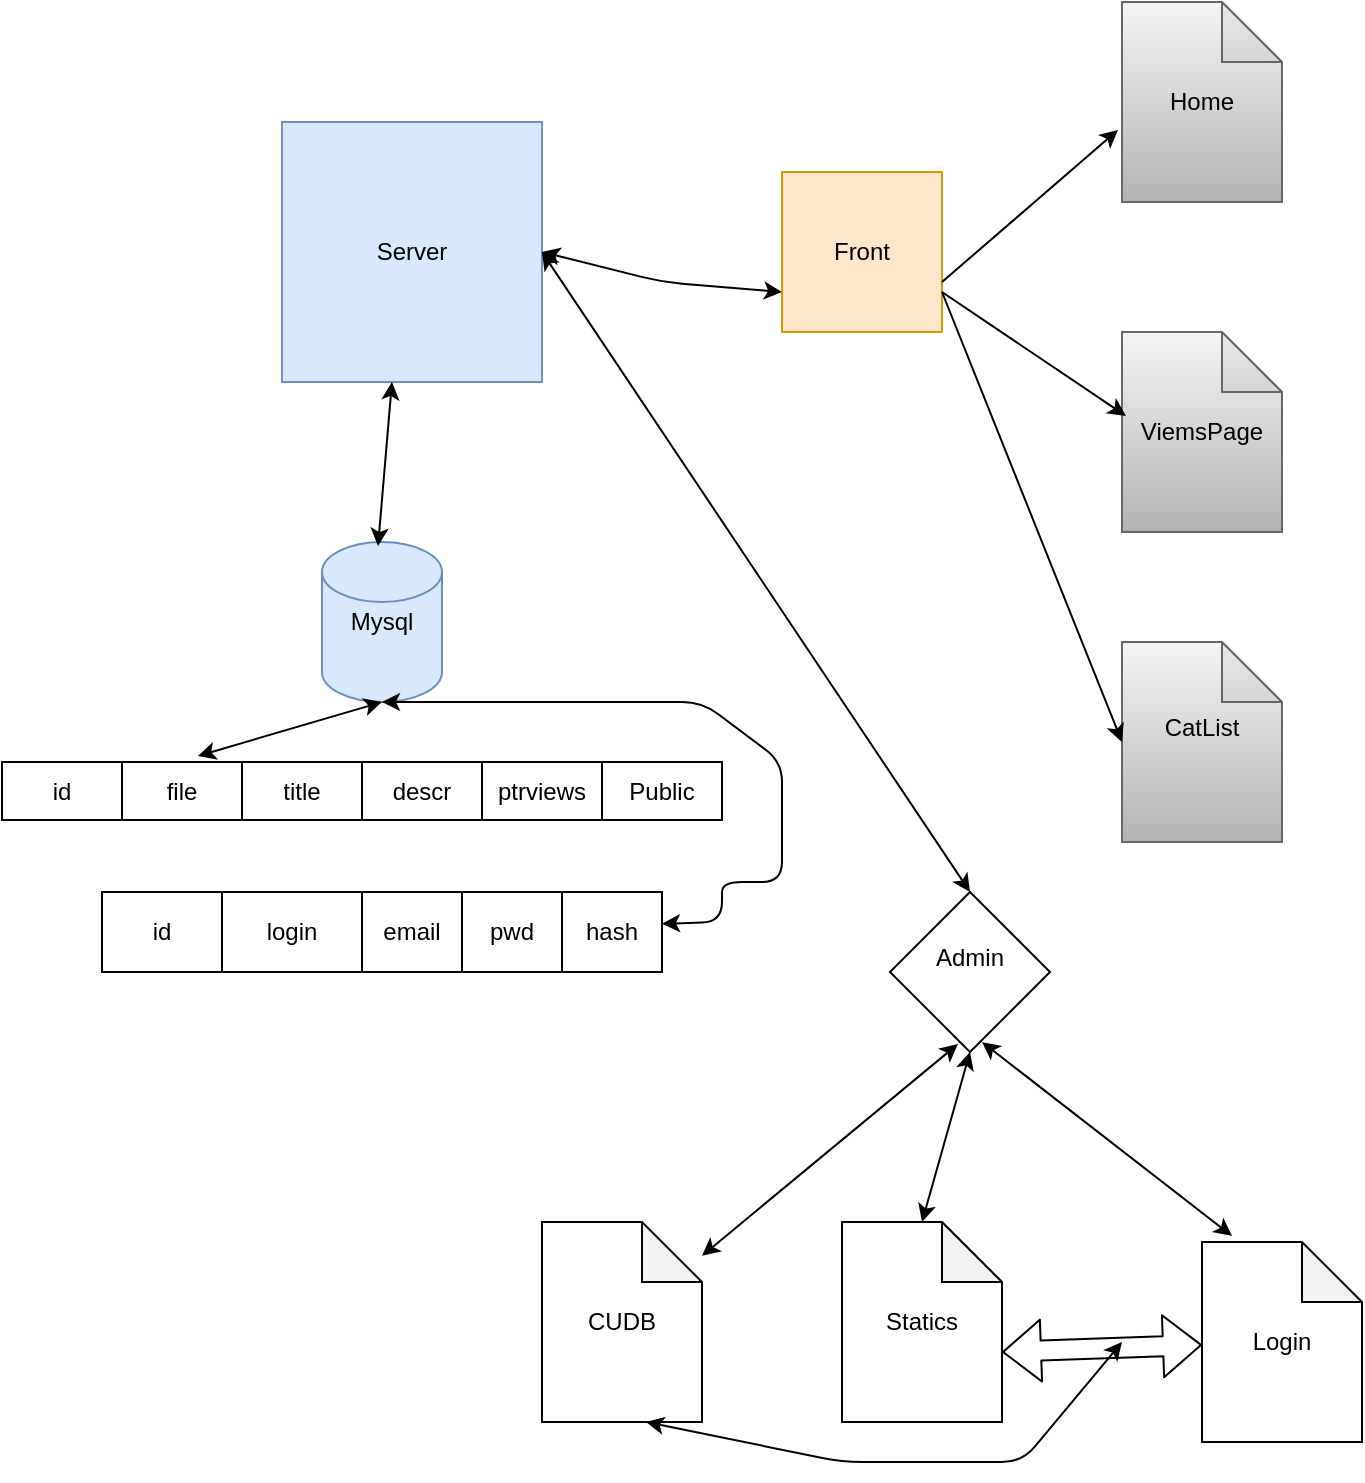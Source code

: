 <mxfile version="13.5.8" type="github">
  <diagram id="C5RBs43oDa-KdzZeNtuy" name="Page-1">
    <mxGraphModel dx="1609" dy="541" grid="1" gridSize="10" guides="1" tooltips="1" connect="1" arrows="1" fold="1" page="1" pageScale="1" pageWidth="827" pageHeight="1169" math="0" shadow="0">
      <root>
        <mxCell id="WIyWlLk6GJQsqaUBKTNV-0" />
        <mxCell id="WIyWlLk6GJQsqaUBKTNV-1" parent="WIyWlLk6GJQsqaUBKTNV-0" />
        <mxCell id="BJws64ASkt3ljexb0WcB-0" value="Server" style="whiteSpace=wrap;html=1;aspect=fixed;fillColor=#dae8fc;strokeColor=#6c8ebf;" vertex="1" parent="WIyWlLk6GJQsqaUBKTNV-1">
          <mxGeometry x="110" y="80" width="130" height="130" as="geometry" />
        </mxCell>
        <mxCell id="BJws64ASkt3ljexb0WcB-1" value="Front" style="whiteSpace=wrap;html=1;aspect=fixed;fillColor=#ffe6cc;strokeColor=#d79b00;" vertex="1" parent="WIyWlLk6GJQsqaUBKTNV-1">
          <mxGeometry x="360" y="105" width="80" height="80" as="geometry" />
        </mxCell>
        <mxCell id="BJws64ASkt3ljexb0WcB-2" value="" style="endArrow=classic;startArrow=classic;html=1;exitX=1;exitY=0.5;exitDx=0;exitDy=0;entryX=0;entryY=0.75;entryDx=0;entryDy=0;" edge="1" parent="WIyWlLk6GJQsqaUBKTNV-1" source="BJws64ASkt3ljexb0WcB-0" target="BJws64ASkt3ljexb0WcB-1">
          <mxGeometry width="50" height="50" relative="1" as="geometry">
            <mxPoint x="370" y="300" as="sourcePoint" />
            <mxPoint x="250" y="190" as="targetPoint" />
            <Array as="points">
              <mxPoint x="300" y="160" />
            </Array>
          </mxGeometry>
        </mxCell>
        <mxCell id="BJws64ASkt3ljexb0WcB-3" value="Home" style="shape=note;whiteSpace=wrap;html=1;backgroundOutline=1;darkOpacity=0.05;gradientColor=#b3b3b3;fillColor=#f5f5f5;strokeColor=#666666;" vertex="1" parent="WIyWlLk6GJQsqaUBKTNV-1">
          <mxGeometry x="530" y="20" width="80" height="100" as="geometry" />
        </mxCell>
        <mxCell id="BJws64ASkt3ljexb0WcB-4" value="ViemsPage" style="shape=note;whiteSpace=wrap;html=1;backgroundOutline=1;darkOpacity=0.05;gradientColor=#b3b3b3;fillColor=#f5f5f5;strokeColor=#666666;" vertex="1" parent="WIyWlLk6GJQsqaUBKTNV-1">
          <mxGeometry x="530" y="185" width="80" height="100" as="geometry" />
        </mxCell>
        <mxCell id="BJws64ASkt3ljexb0WcB-5" value="&lt;div&gt;CatList&lt;/div&gt;&lt;div&gt;&lt;br&gt;&lt;/div&gt;" style="shape=note;whiteSpace=wrap;html=1;backgroundOutline=1;darkOpacity=0.05;gradientColor=#b3b3b3;fillColor=#f5f5f5;strokeColor=#666666;" vertex="1" parent="WIyWlLk6GJQsqaUBKTNV-1">
          <mxGeometry x="530" y="340" width="80" height="100" as="geometry" />
        </mxCell>
        <mxCell id="BJws64ASkt3ljexb0WcB-6" value="" style="endArrow=classic;html=1;entryX=-0.025;entryY=0.64;entryDx=0;entryDy=0;entryPerimeter=0;" edge="1" parent="WIyWlLk6GJQsqaUBKTNV-1" target="BJws64ASkt3ljexb0WcB-3">
          <mxGeometry width="50" height="50" relative="1" as="geometry">
            <mxPoint x="440" y="160" as="sourcePoint" />
            <mxPoint x="490" y="110" as="targetPoint" />
          </mxGeometry>
        </mxCell>
        <mxCell id="BJws64ASkt3ljexb0WcB-7" value="" style="endArrow=classic;html=1;exitX=1;exitY=0.75;exitDx=0;exitDy=0;entryX=0.025;entryY=0.42;entryDx=0;entryDy=0;entryPerimeter=0;" edge="1" parent="WIyWlLk6GJQsqaUBKTNV-1" source="BJws64ASkt3ljexb0WcB-1" target="BJws64ASkt3ljexb0WcB-4">
          <mxGeometry width="50" height="50" relative="1" as="geometry">
            <mxPoint x="470" y="240" as="sourcePoint" />
            <mxPoint x="520" y="190" as="targetPoint" />
          </mxGeometry>
        </mxCell>
        <mxCell id="BJws64ASkt3ljexb0WcB-8" value="" style="endArrow=classic;html=1;entryX=0;entryY=0.5;entryDx=0;entryDy=0;entryPerimeter=0;exitX=1;exitY=0.75;exitDx=0;exitDy=0;" edge="1" parent="WIyWlLk6GJQsqaUBKTNV-1" source="BJws64ASkt3ljexb0WcB-1" target="BJws64ASkt3ljexb0WcB-5">
          <mxGeometry width="50" height="50" relative="1" as="geometry">
            <mxPoint x="370" y="300" as="sourcePoint" />
            <mxPoint x="520" y="380" as="targetPoint" />
          </mxGeometry>
        </mxCell>
        <mxCell id="BJws64ASkt3ljexb0WcB-9" value="Mysql" style="shape=cylinder2;whiteSpace=wrap;html=1;boundedLbl=1;backgroundOutline=1;size=15;fillColor=#dae8fc;strokeColor=#6c8ebf;" vertex="1" parent="WIyWlLk6GJQsqaUBKTNV-1">
          <mxGeometry x="130" y="290" width="60" height="80" as="geometry" />
        </mxCell>
        <mxCell id="BJws64ASkt3ljexb0WcB-10" value="" style="endArrow=classic;startArrow=classic;html=1;entryX=0.423;entryY=1;entryDx=0;entryDy=0;entryPerimeter=0;exitX=0.467;exitY=0.025;exitDx=0;exitDy=0;exitPerimeter=0;" edge="1" parent="WIyWlLk6GJQsqaUBKTNV-1" source="BJws64ASkt3ljexb0WcB-9" target="BJws64ASkt3ljexb0WcB-0">
          <mxGeometry width="50" height="50" relative="1" as="geometry">
            <mxPoint x="140" y="290" as="sourcePoint" />
            <mxPoint x="190" y="240" as="targetPoint" />
          </mxGeometry>
        </mxCell>
        <mxCell id="BJws64ASkt3ljexb0WcB-40" value="" style="endArrow=classic;startArrow=classic;html=1;entryX=0.5;entryY=1;entryDx=0;entryDy=0;entryPerimeter=0;exitX=0.272;exitY=-0.103;exitDx=0;exitDy=0;exitPerimeter=0;" edge="1" parent="WIyWlLk6GJQsqaUBKTNV-1" source="BJws64ASkt3ljexb0WcB-12" target="BJws64ASkt3ljexb0WcB-9">
          <mxGeometry width="50" height="50" relative="1" as="geometry">
            <mxPoint x="120" y="450" as="sourcePoint" />
            <mxPoint x="420" y="490" as="targetPoint" />
          </mxGeometry>
        </mxCell>
        <mxCell id="BJws64ASkt3ljexb0WcB-41" value="&lt;div&gt;Admin&lt;/div&gt;&lt;div&gt;&lt;br&gt;&lt;/div&gt;" style="rhombus;whiteSpace=wrap;html=1;" vertex="1" parent="WIyWlLk6GJQsqaUBKTNV-1">
          <mxGeometry x="414" y="465" width="80" height="80" as="geometry" />
        </mxCell>
        <mxCell id="BJws64ASkt3ljexb0WcB-42" value="" style="endArrow=classic;startArrow=classic;html=1;exitX=1;exitY=0.5;exitDx=0;exitDy=0;entryX=0.5;entryY=0;entryDx=0;entryDy=0;" edge="1" parent="WIyWlLk6GJQsqaUBKTNV-1" source="BJws64ASkt3ljexb0WcB-0" target="BJws64ASkt3ljexb0WcB-41">
          <mxGeometry width="50" height="50" relative="1" as="geometry">
            <mxPoint x="370" y="420" as="sourcePoint" />
            <mxPoint x="420" y="370" as="targetPoint" />
          </mxGeometry>
        </mxCell>
        <mxCell id="BJws64ASkt3ljexb0WcB-11" value="" style="shape=table;html=1;whiteSpace=wrap;startSize=0;container=1;collapsible=0;childLayout=tableLayout;" vertex="1" parent="WIyWlLk6GJQsqaUBKTNV-1">
          <mxGeometry x="-30" y="400" width="360" height="29" as="geometry" />
        </mxCell>
        <mxCell id="BJws64ASkt3ljexb0WcB-12" value="" style="shape=partialRectangle;html=1;whiteSpace=wrap;collapsible=0;dropTarget=0;pointerEvents=0;fillColor=none;top=0;left=0;bottom=0;right=0;points=[[0,0.5],[1,0.5]];portConstraint=eastwest;" vertex="1" parent="BJws64ASkt3ljexb0WcB-11">
          <mxGeometry width="360" height="29" as="geometry" />
        </mxCell>
        <mxCell id="BJws64ASkt3ljexb0WcB-13" value="id" style="shape=partialRectangle;html=1;whiteSpace=wrap;connectable=0;fillColor=none;top=0;left=0;bottom=0;right=0;overflow=hidden;" vertex="1" parent="BJws64ASkt3ljexb0WcB-12">
          <mxGeometry width="60" height="29" as="geometry" />
        </mxCell>
        <mxCell id="BJws64ASkt3ljexb0WcB-14" value="file" style="shape=partialRectangle;html=1;whiteSpace=wrap;connectable=0;fillColor=none;top=0;left=0;bottom=0;right=0;overflow=hidden;" vertex="1" parent="BJws64ASkt3ljexb0WcB-12">
          <mxGeometry x="60" width="60" height="29" as="geometry" />
        </mxCell>
        <mxCell id="BJws64ASkt3ljexb0WcB-15" value="title" style="shape=partialRectangle;html=1;whiteSpace=wrap;connectable=0;fillColor=none;top=0;left=0;bottom=0;right=0;overflow=hidden;" vertex="1" parent="BJws64ASkt3ljexb0WcB-12">
          <mxGeometry x="120" width="60" height="29" as="geometry" />
        </mxCell>
        <mxCell id="BJws64ASkt3ljexb0WcB-28" value="descr" style="shape=partialRectangle;html=1;whiteSpace=wrap;connectable=0;fillColor=none;top=0;left=0;bottom=0;right=0;overflow=hidden;" vertex="1" parent="BJws64ASkt3ljexb0WcB-12">
          <mxGeometry x="180" width="60" height="29" as="geometry" />
        </mxCell>
        <mxCell id="BJws64ASkt3ljexb0WcB-32" value="ptrviews" style="shape=partialRectangle;html=1;whiteSpace=wrap;connectable=0;fillColor=none;top=0;left=0;bottom=0;right=0;overflow=hidden;" vertex="1" parent="BJws64ASkt3ljexb0WcB-12">
          <mxGeometry x="240" width="60" height="29" as="geometry" />
        </mxCell>
        <mxCell id="BJws64ASkt3ljexb0WcB-36" value="Public" style="shape=partialRectangle;html=1;whiteSpace=wrap;connectable=0;fillColor=none;top=0;left=0;bottom=0;right=0;overflow=hidden;" vertex="1" parent="BJws64ASkt3ljexb0WcB-12">
          <mxGeometry x="300" width="60" height="29" as="geometry" />
        </mxCell>
        <mxCell id="BJws64ASkt3ljexb0WcB-43" value="CUDB" style="shape=note;whiteSpace=wrap;html=1;backgroundOutline=1;darkOpacity=0.05;" vertex="1" parent="WIyWlLk6GJQsqaUBKTNV-1">
          <mxGeometry x="240" y="630" width="80" height="100" as="geometry" />
        </mxCell>
        <mxCell id="BJws64ASkt3ljexb0WcB-44" value="Statics" style="shape=note;whiteSpace=wrap;html=1;backgroundOutline=1;darkOpacity=0.05;" vertex="1" parent="WIyWlLk6GJQsqaUBKTNV-1">
          <mxGeometry x="390" y="630" width="80" height="100" as="geometry" />
        </mxCell>
        <mxCell id="BJws64ASkt3ljexb0WcB-45" value="Login" style="shape=note;whiteSpace=wrap;html=1;backgroundOutline=1;darkOpacity=0.05;" vertex="1" parent="WIyWlLk6GJQsqaUBKTNV-1">
          <mxGeometry x="570" y="640" width="80" height="100" as="geometry" />
        </mxCell>
        <mxCell id="BJws64ASkt3ljexb0WcB-48" value="" style="endArrow=classic;startArrow=classic;html=1;exitX=0.188;exitY=-0.03;exitDx=0;exitDy=0;exitPerimeter=0;" edge="1" parent="WIyWlLk6GJQsqaUBKTNV-1" source="BJws64ASkt3ljexb0WcB-45">
          <mxGeometry width="50" height="50" relative="1" as="geometry">
            <mxPoint x="370" y="570" as="sourcePoint" />
            <mxPoint x="460" y="540" as="targetPoint" />
          </mxGeometry>
        </mxCell>
        <mxCell id="BJws64ASkt3ljexb0WcB-49" value="" style="shape=flexArrow;endArrow=classic;startArrow=classic;html=1;exitX=0;exitY=0;exitDx=80;exitDy=65;exitPerimeter=0;" edge="1" parent="WIyWlLk6GJQsqaUBKTNV-1" source="BJws64ASkt3ljexb0WcB-44" target="BJws64ASkt3ljexb0WcB-45">
          <mxGeometry width="50" height="50" relative="1" as="geometry">
            <mxPoint x="370" y="570" as="sourcePoint" />
            <mxPoint x="420" y="520" as="targetPoint" />
            <Array as="points" />
          </mxGeometry>
        </mxCell>
        <mxCell id="BJws64ASkt3ljexb0WcB-51" value="" style="endArrow=classic;startArrow=classic;html=1;entryX=0.5;entryY=1;entryDx=0;entryDy=0;exitX=0.5;exitY=0;exitDx=0;exitDy=0;exitPerimeter=0;" edge="1" parent="WIyWlLk6GJQsqaUBKTNV-1" source="BJws64ASkt3ljexb0WcB-44" target="BJws64ASkt3ljexb0WcB-41">
          <mxGeometry width="50" height="50" relative="1" as="geometry">
            <mxPoint x="370" y="570" as="sourcePoint" />
            <mxPoint x="420" y="520" as="targetPoint" />
          </mxGeometry>
        </mxCell>
        <mxCell id="BJws64ASkt3ljexb0WcB-52" value="" style="endArrow=classic;startArrow=classic;html=1;exitX=0.65;exitY=1;exitDx=0;exitDy=0;exitPerimeter=0;" edge="1" parent="WIyWlLk6GJQsqaUBKTNV-1" source="BJws64ASkt3ljexb0WcB-43">
          <mxGeometry width="50" height="50" relative="1" as="geometry">
            <mxPoint x="290" y="750" as="sourcePoint" />
            <mxPoint x="530" y="690" as="targetPoint" />
            <Array as="points">
              <mxPoint x="390" y="750" />
              <mxPoint x="480" y="750" />
            </Array>
          </mxGeometry>
        </mxCell>
        <mxCell id="BJws64ASkt3ljexb0WcB-53" value="" style="endArrow=classic;startArrow=classic;html=1;entryX=0.425;entryY=0.95;entryDx=0;entryDy=0;entryPerimeter=0;" edge="1" parent="WIyWlLk6GJQsqaUBKTNV-1" source="BJws64ASkt3ljexb0WcB-43" target="BJws64ASkt3ljexb0WcB-41">
          <mxGeometry width="50" height="50" relative="1" as="geometry">
            <mxPoint x="370" y="570" as="sourcePoint" />
            <mxPoint x="420" y="520" as="targetPoint" />
          </mxGeometry>
        </mxCell>
        <mxCell id="BJws64ASkt3ljexb0WcB-54" value="" style="shape=table;html=1;whiteSpace=wrap;startSize=0;container=1;collapsible=0;childLayout=tableLayout;" vertex="1" parent="WIyWlLk6GJQsqaUBKTNV-1">
          <mxGeometry x="20" y="465" width="280" height="40" as="geometry" />
        </mxCell>
        <mxCell id="BJws64ASkt3ljexb0WcB-55" value="" style="shape=partialRectangle;html=1;whiteSpace=wrap;collapsible=0;dropTarget=0;pointerEvents=0;fillColor=none;top=0;left=0;bottom=0;right=0;points=[[0,0.5],[1,0.5]];portConstraint=eastwest;" vertex="1" parent="BJws64ASkt3ljexb0WcB-54">
          <mxGeometry width="280" height="40" as="geometry" />
        </mxCell>
        <mxCell id="BJws64ASkt3ljexb0WcB-56" value="id" style="shape=partialRectangle;html=1;whiteSpace=wrap;connectable=0;fillColor=none;top=0;left=0;bottom=0;right=0;overflow=hidden;" vertex="1" parent="BJws64ASkt3ljexb0WcB-55">
          <mxGeometry width="60" height="40" as="geometry" />
        </mxCell>
        <mxCell id="BJws64ASkt3ljexb0WcB-57" value="login" style="shape=partialRectangle;html=1;whiteSpace=wrap;connectable=0;fillColor=none;top=0;left=0;bottom=0;right=0;overflow=hidden;" vertex="1" parent="BJws64ASkt3ljexb0WcB-55">
          <mxGeometry x="60" width="70" height="40" as="geometry" />
        </mxCell>
        <mxCell id="BJws64ASkt3ljexb0WcB-58" value="email" style="shape=partialRectangle;html=1;whiteSpace=wrap;connectable=0;fillColor=none;top=0;left=0;bottom=0;right=0;overflow=hidden;" vertex="1" parent="BJws64ASkt3ljexb0WcB-55">
          <mxGeometry x="130" width="50" height="40" as="geometry" />
        </mxCell>
        <mxCell id="BJws64ASkt3ljexb0WcB-67" value="pwd" style="shape=partialRectangle;html=1;whiteSpace=wrap;connectable=0;fillColor=none;top=0;left=0;bottom=0;right=0;overflow=hidden;" vertex="1" parent="BJws64ASkt3ljexb0WcB-55">
          <mxGeometry x="180" width="50" height="40" as="geometry" />
        </mxCell>
        <mxCell id="BJws64ASkt3ljexb0WcB-68" value="hash" style="shape=partialRectangle;html=1;whiteSpace=wrap;connectable=0;fillColor=none;top=0;left=0;bottom=0;right=0;overflow=hidden;" vertex="1" parent="BJws64ASkt3ljexb0WcB-55">
          <mxGeometry x="230" width="50" height="40" as="geometry" />
        </mxCell>
        <mxCell id="BJws64ASkt3ljexb0WcB-69" value="" style="endArrow=classic;startArrow=classic;html=1;" edge="1" parent="WIyWlLk6GJQsqaUBKTNV-1" source="BJws64ASkt3ljexb0WcB-55">
          <mxGeometry width="50" height="50" relative="1" as="geometry">
            <mxPoint x="370" y="540" as="sourcePoint" />
            <mxPoint x="160" y="370" as="targetPoint" />
            <Array as="points">
              <mxPoint x="330" y="480" />
              <mxPoint x="330" y="460" />
              <mxPoint x="360" y="460" />
              <mxPoint x="360" y="400" />
              <mxPoint x="320" y="370" />
            </Array>
          </mxGeometry>
        </mxCell>
      </root>
    </mxGraphModel>
  </diagram>
</mxfile>
